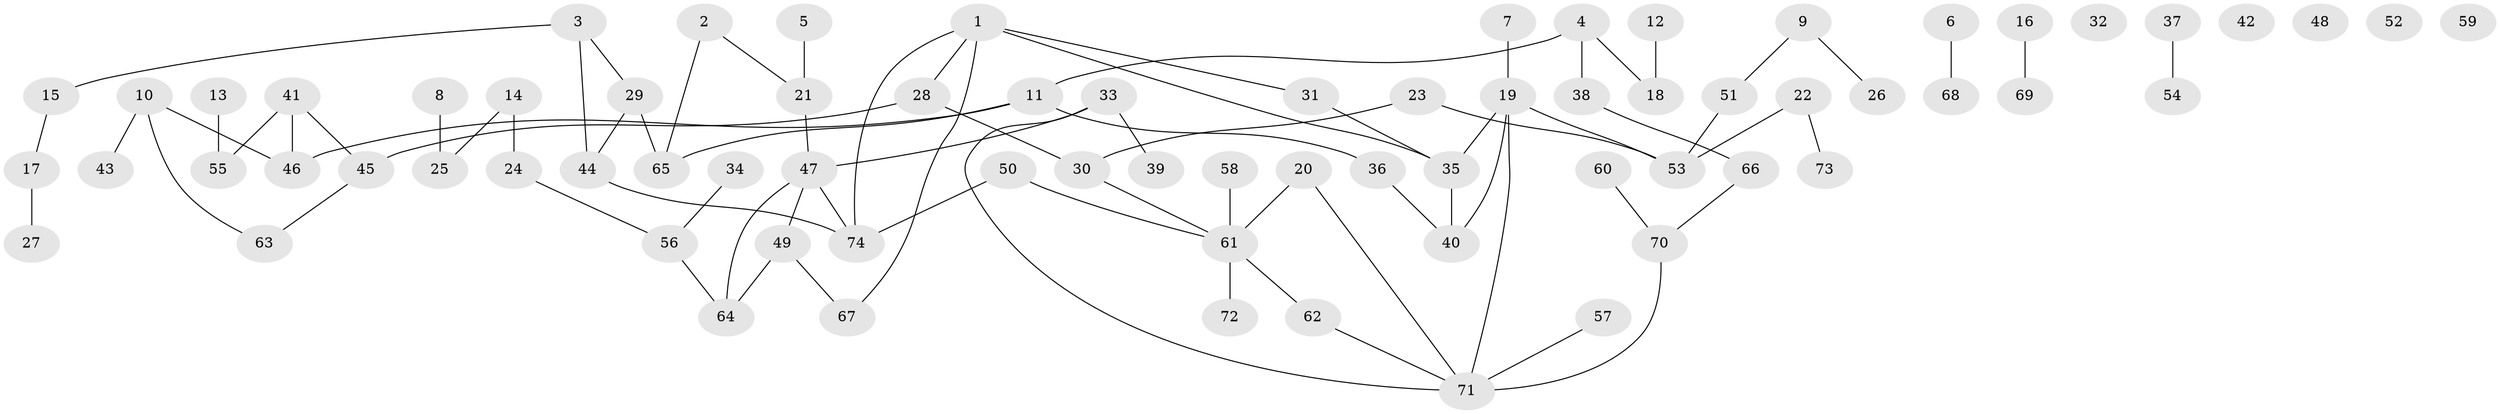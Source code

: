 // Generated by graph-tools (version 1.1) at 2025/00/03/09/25 03:00:39]
// undirected, 74 vertices, 80 edges
graph export_dot {
graph [start="1"]
  node [color=gray90,style=filled];
  1;
  2;
  3;
  4;
  5;
  6;
  7;
  8;
  9;
  10;
  11;
  12;
  13;
  14;
  15;
  16;
  17;
  18;
  19;
  20;
  21;
  22;
  23;
  24;
  25;
  26;
  27;
  28;
  29;
  30;
  31;
  32;
  33;
  34;
  35;
  36;
  37;
  38;
  39;
  40;
  41;
  42;
  43;
  44;
  45;
  46;
  47;
  48;
  49;
  50;
  51;
  52;
  53;
  54;
  55;
  56;
  57;
  58;
  59;
  60;
  61;
  62;
  63;
  64;
  65;
  66;
  67;
  68;
  69;
  70;
  71;
  72;
  73;
  74;
  1 -- 28;
  1 -- 31;
  1 -- 35;
  1 -- 67;
  1 -- 74;
  2 -- 21;
  2 -- 65;
  3 -- 15;
  3 -- 29;
  3 -- 44;
  4 -- 11;
  4 -- 18;
  4 -- 38;
  5 -- 21;
  6 -- 68;
  7 -- 19;
  8 -- 25;
  9 -- 26;
  9 -- 51;
  10 -- 43;
  10 -- 46;
  10 -- 63;
  11 -- 36;
  11 -- 46;
  11 -- 65;
  12 -- 18;
  13 -- 55;
  14 -- 24;
  14 -- 25;
  15 -- 17;
  16 -- 69;
  17 -- 27;
  19 -- 35;
  19 -- 40;
  19 -- 53;
  19 -- 71;
  20 -- 61;
  20 -- 71;
  21 -- 47;
  22 -- 53;
  22 -- 73;
  23 -- 30;
  23 -- 53;
  24 -- 56;
  28 -- 30;
  28 -- 45;
  29 -- 44;
  29 -- 65;
  30 -- 61;
  31 -- 35;
  33 -- 39;
  33 -- 47;
  33 -- 71;
  34 -- 56;
  35 -- 40;
  36 -- 40;
  37 -- 54;
  38 -- 66;
  41 -- 45;
  41 -- 46;
  41 -- 55;
  44 -- 74;
  45 -- 63;
  47 -- 49;
  47 -- 64;
  47 -- 74;
  49 -- 64;
  49 -- 67;
  50 -- 61;
  50 -- 74;
  51 -- 53;
  56 -- 64;
  57 -- 71;
  58 -- 61;
  60 -- 70;
  61 -- 62;
  61 -- 72;
  62 -- 71;
  66 -- 70;
  70 -- 71;
}
